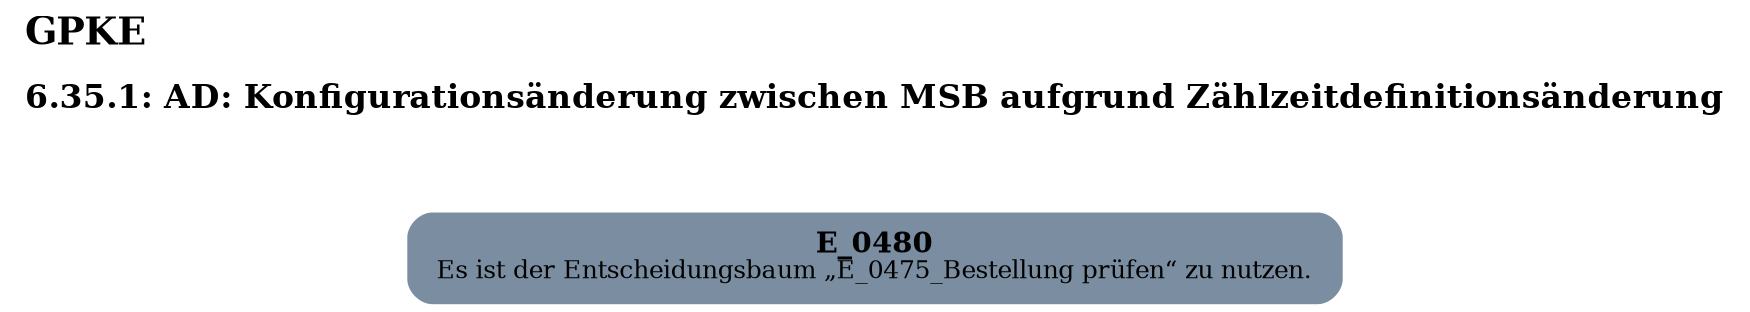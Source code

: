 digraph D {
    labelloc="t";
    label=<<B><FONT POINT-SIZE="18">GPKE</FONT></B><BR align="left"/><BR/><B><FONT POINT-SIZE="16">6.35.1: AD: Konfigurationsänderung zwischen MSB aufgrund Zählzeitdefinitionsänderung</FONT></B><BR align="left"/><BR/><BR/><BR/>>;
    ratio="compress";
    concentrate=true;
    pack=true;
    rankdir=TB;
    packmode="array";
    size="20,20";
    "Empty" [margin="0.2,0.12", shape=box, style="filled,rounded", penwidth=0.0, fillcolor="#7a8da1", label=<<B>E_0480</B><BR align="center"/><FONT point-size="12">Es ist der Entscheidungsbaum „E_0475_Bestellung prüfen“ zu nutzen.</FONT><BR align="center"/>>];


    bgcolor="transparent";
}
